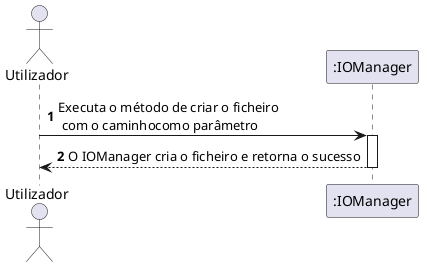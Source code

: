 @startuml
actor Utilizador as u

participant ":IOManager" as barbatos_rex1.io

autonumber
u-> barbatos_rex1.io : Executa o método de criar o ficheiro\n com o caminhocomo parâmetro
activate barbatos_rex1.io
barbatos_rex1.io --> u : O IOManager cria o ficheiro e retorna o sucesso
deactivate


@enduml